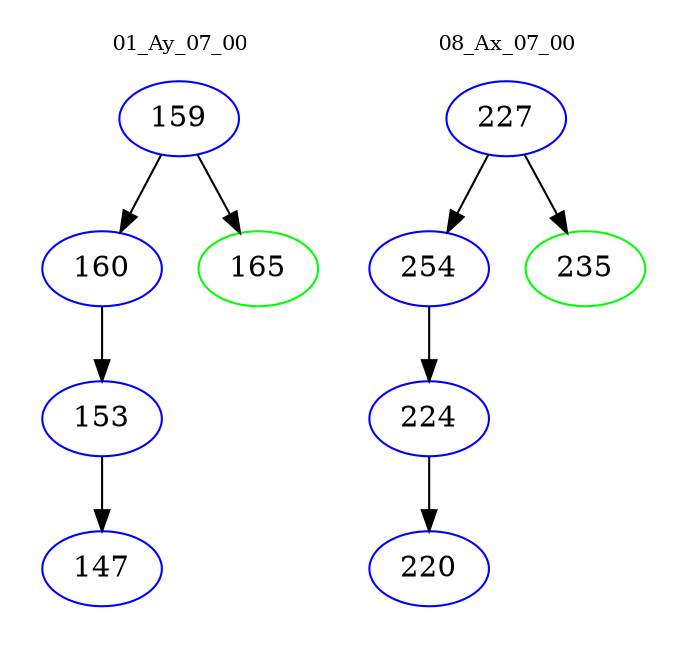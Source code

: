 digraph{
subgraph cluster_0 {
color = white
label = "01_Ay_07_00";
fontsize=10;
T0_159 [label="159", color="blue"]
T0_159 -> T0_160 [color="black"]
T0_160 [label="160", color="blue"]
T0_160 -> T0_153 [color="black"]
T0_153 [label="153", color="blue"]
T0_153 -> T0_147 [color="black"]
T0_147 [label="147", color="blue"]
T0_159 -> T0_165 [color="black"]
T0_165 [label="165", color="green"]
}
subgraph cluster_1 {
color = white
label = "08_Ax_07_00";
fontsize=10;
T1_227 [label="227", color="blue"]
T1_227 -> T1_254 [color="black"]
T1_254 [label="254", color="blue"]
T1_254 -> T1_224 [color="black"]
T1_224 [label="224", color="blue"]
T1_224 -> T1_220 [color="black"]
T1_220 [label="220", color="blue"]
T1_227 -> T1_235 [color="black"]
T1_235 [label="235", color="green"]
}
}
